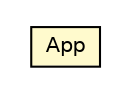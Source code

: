 #!/usr/local/bin/dot
#
# Class diagram 
# Generated by UMLGraph version R5_6 (http://www.umlgraph.org/)
#

digraph G {
	edge [fontname="Helvetica",fontsize=10,labelfontname="Helvetica",labelfontsize=10];
	node [fontname="Helvetica",fontsize=10,shape=plaintext];
	nodesep=0.25;
	ranksep=0.5;
	// com.mygames.App
	c29 [label=<<table title="com.mygames.App" border="0" cellborder="1" cellspacing="0" cellpadding="2" port="p" bgcolor="lemonChiffon" href="./App.html">
		<tr><td><table border="0" cellspacing="0" cellpadding="1">
<tr><td align="center" balign="center"> App </td></tr>
		</table></td></tr>
		</table>>, URL="./App.html", fontname="Helvetica", fontcolor="black", fontsize=10.0];
}

